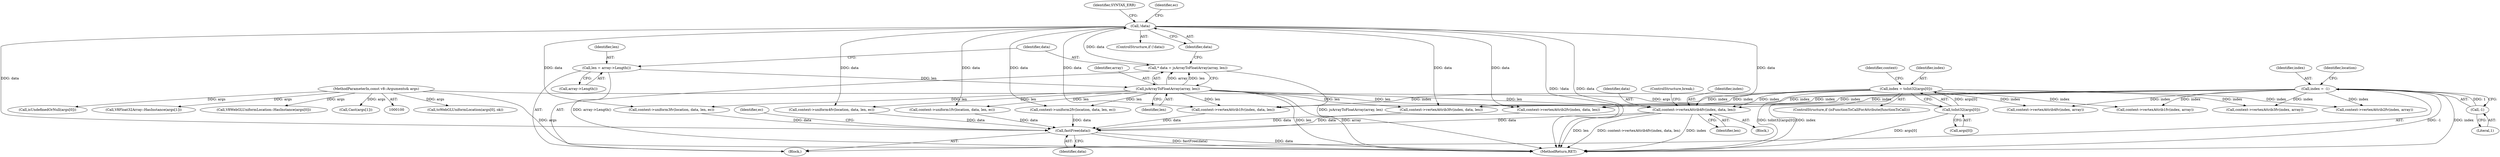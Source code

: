 digraph "0_Chrome_e9372a1bfd3588a80fcf49aa07321f0971dd6091_64@pointer" {
"1000329" [label="(Call,context->vertexAttrib4fv(index, data, len))"];
"1000116" [label="(Call,index = -1)"];
"1000118" [label="(Call,-1)"];
"1000127" [label="(Call,index = toInt32(args[0]))"];
"1000129" [label="(Call,toInt32(args[0]))"];
"1000101" [label="(MethodParameterIn,const v8::Arguments& args)"];
"1000267" [label="(Call,!data)"];
"1000261" [label="(Call,* data = jsArrayToFloatArray(array, len))"];
"1000263" [label="(Call,jsArrayToFloatArray(array, len))"];
"1000257" [label="(Call,len = array->Length())"];
"1000337" [label="(Call,fastFree(data))"];
"1000337" [label="(Call,fastFree(data))"];
"1000281" [label="(Block,)"];
"1000157" [label="(Call,toWebGLUniformLocation(args[0], ok))"];
"1000259" [label="(Call,array->Length())"];
"1000101" [label="(MethodParameterIn,const v8::Arguments& args)"];
"1000117" [label="(Identifier,index)"];
"1000119" [label="(Literal,1)"];
"1000142" [label="(Call,isUndefinedOrNull(args[0]))"];
"1000268" [label="(Identifier,data)"];
"1000283" [label="(Call,context->uniform1fv(location, data, len, ec))"];
"1000323" [label="(Call,context->vertexAttrib3fv(index, data, len))"];
"1000330" [label="(Identifier,index)"];
"1000103" [label="(Block,)"];
"1000168" [label="(Call,V8Float32Array::HasInstance(args[1]))"];
"1000265" [label="(Identifier,len)"];
"1000118" [label="(Call,-1)"];
"1000261" [label="(Call,* data = jsArrayToFloatArray(array, len))"];
"1000267" [label="(Call,!data)"];
"1000332" [label="(Identifier,len)"];
"1000346" [label="(MethodReturn,RET)"];
"1000129" [label="(Call,toInt32(args[0]))"];
"1000266" [label="(ControlStructure,if (!data))"];
"1000258" [label="(Identifier,len)"];
"1000317" [label="(Call,context->vertexAttrib2fv(index, data, len))"];
"1000164" [label="(Identifier,context)"];
"1000219" [label="(Call,context->vertexAttrib2fv(index, array))"];
"1000257" [label="(Call,len = array->Length())"];
"1000311" [label="(Call,context->vertexAttrib1fv(index, data, len))"];
"1000147" [label="(Call,V8WebGLUniformLocation::HasInstance(args[0]))"];
"1000331" [label="(Identifier,data)"];
"1000290" [label="(Call,context->uniform2fv(location, data, len, ec))"];
"1000229" [label="(Call,context->vertexAttrib4fv(index, array))"];
"1000252" [label="(Call,Cast(args[1]))"];
"1000297" [label="(Call,context->uniform3fv(location, data, len, ec))"];
"1000340" [label="(Identifier,ec)"];
"1000122" [label="(Identifier,location)"];
"1000128" [label="(Identifier,index)"];
"1000271" [label="(Identifier,SYNTAX_ERR)"];
"1000333" [label="(ControlStructure,break;)"];
"1000263" [label="(Call,jsArrayToFloatArray(array, len))"];
"1000304" [label="(Call,context->uniform4fv(location, data, len, ec))"];
"1000329" [label="(Call,context->vertexAttrib4fv(index, data, len))"];
"1000116" [label="(Call,index = -1)"];
"1000214" [label="(Call,context->vertexAttrib1fv(index, array))"];
"1000127" [label="(Call,index = toInt32(args[0]))"];
"1000224" [label="(Call,context->vertexAttrib3fv(index, array))"];
"1000264" [label="(Identifier,array)"];
"1000130" [label="(Call,args[0])"];
"1000277" [label="(Identifier,ec)"];
"1000338" [label="(Identifier,data)"];
"1000262" [label="(Identifier,data)"];
"1000124" [label="(ControlStructure,if (isFunctionToCallForAttribute(functionToCall)))"];
"1000329" -> "1000281"  [label="AST: "];
"1000329" -> "1000332"  [label="CFG: "];
"1000330" -> "1000329"  [label="AST: "];
"1000331" -> "1000329"  [label="AST: "];
"1000332" -> "1000329"  [label="AST: "];
"1000333" -> "1000329"  [label="CFG: "];
"1000329" -> "1000346"  [label="DDG: len"];
"1000329" -> "1000346"  [label="DDG: context->vertexAttrib4fv(index, data, len)"];
"1000329" -> "1000346"  [label="DDG: index"];
"1000116" -> "1000329"  [label="DDG: index"];
"1000127" -> "1000329"  [label="DDG: index"];
"1000267" -> "1000329"  [label="DDG: data"];
"1000263" -> "1000329"  [label="DDG: len"];
"1000329" -> "1000337"  [label="DDG: data"];
"1000116" -> "1000103"  [label="AST: "];
"1000116" -> "1000118"  [label="CFG: "];
"1000117" -> "1000116"  [label="AST: "];
"1000118" -> "1000116"  [label="AST: "];
"1000122" -> "1000116"  [label="CFG: "];
"1000116" -> "1000346"  [label="DDG: index"];
"1000116" -> "1000346"  [label="DDG: -1"];
"1000118" -> "1000116"  [label="DDG: 1"];
"1000116" -> "1000214"  [label="DDG: index"];
"1000116" -> "1000219"  [label="DDG: index"];
"1000116" -> "1000224"  [label="DDG: index"];
"1000116" -> "1000229"  [label="DDG: index"];
"1000116" -> "1000311"  [label="DDG: index"];
"1000116" -> "1000317"  [label="DDG: index"];
"1000116" -> "1000323"  [label="DDG: index"];
"1000118" -> "1000119"  [label="CFG: "];
"1000119" -> "1000118"  [label="AST: "];
"1000127" -> "1000124"  [label="AST: "];
"1000127" -> "1000129"  [label="CFG: "];
"1000128" -> "1000127"  [label="AST: "];
"1000129" -> "1000127"  [label="AST: "];
"1000164" -> "1000127"  [label="CFG: "];
"1000127" -> "1000346"  [label="DDG: toInt32(args[0])"];
"1000127" -> "1000346"  [label="DDG: index"];
"1000129" -> "1000127"  [label="DDG: args[0]"];
"1000127" -> "1000214"  [label="DDG: index"];
"1000127" -> "1000219"  [label="DDG: index"];
"1000127" -> "1000224"  [label="DDG: index"];
"1000127" -> "1000229"  [label="DDG: index"];
"1000127" -> "1000311"  [label="DDG: index"];
"1000127" -> "1000317"  [label="DDG: index"];
"1000127" -> "1000323"  [label="DDG: index"];
"1000129" -> "1000130"  [label="CFG: "];
"1000130" -> "1000129"  [label="AST: "];
"1000129" -> "1000346"  [label="DDG: args[0]"];
"1000101" -> "1000129"  [label="DDG: args"];
"1000101" -> "1000100"  [label="AST: "];
"1000101" -> "1000346"  [label="DDG: args"];
"1000101" -> "1000142"  [label="DDG: args"];
"1000101" -> "1000147"  [label="DDG: args"];
"1000101" -> "1000157"  [label="DDG: args"];
"1000101" -> "1000168"  [label="DDG: args"];
"1000101" -> "1000252"  [label="DDG: args"];
"1000267" -> "1000266"  [label="AST: "];
"1000267" -> "1000268"  [label="CFG: "];
"1000268" -> "1000267"  [label="AST: "];
"1000271" -> "1000267"  [label="CFG: "];
"1000277" -> "1000267"  [label="CFG: "];
"1000267" -> "1000346"  [label="DDG: !data"];
"1000267" -> "1000346"  [label="DDG: data"];
"1000261" -> "1000267"  [label="DDG: data"];
"1000267" -> "1000283"  [label="DDG: data"];
"1000267" -> "1000290"  [label="DDG: data"];
"1000267" -> "1000297"  [label="DDG: data"];
"1000267" -> "1000304"  [label="DDG: data"];
"1000267" -> "1000311"  [label="DDG: data"];
"1000267" -> "1000317"  [label="DDG: data"];
"1000267" -> "1000323"  [label="DDG: data"];
"1000267" -> "1000337"  [label="DDG: data"];
"1000261" -> "1000103"  [label="AST: "];
"1000261" -> "1000263"  [label="CFG: "];
"1000262" -> "1000261"  [label="AST: "];
"1000263" -> "1000261"  [label="AST: "];
"1000268" -> "1000261"  [label="CFG: "];
"1000261" -> "1000346"  [label="DDG: jsArrayToFloatArray(array, len)"];
"1000263" -> "1000261"  [label="DDG: array"];
"1000263" -> "1000261"  [label="DDG: len"];
"1000263" -> "1000265"  [label="CFG: "];
"1000264" -> "1000263"  [label="AST: "];
"1000265" -> "1000263"  [label="AST: "];
"1000263" -> "1000346"  [label="DDG: len"];
"1000263" -> "1000346"  [label="DDG: array"];
"1000257" -> "1000263"  [label="DDG: len"];
"1000263" -> "1000283"  [label="DDG: len"];
"1000263" -> "1000290"  [label="DDG: len"];
"1000263" -> "1000297"  [label="DDG: len"];
"1000263" -> "1000304"  [label="DDG: len"];
"1000263" -> "1000311"  [label="DDG: len"];
"1000263" -> "1000317"  [label="DDG: len"];
"1000263" -> "1000323"  [label="DDG: len"];
"1000257" -> "1000103"  [label="AST: "];
"1000257" -> "1000259"  [label="CFG: "];
"1000258" -> "1000257"  [label="AST: "];
"1000259" -> "1000257"  [label="AST: "];
"1000262" -> "1000257"  [label="CFG: "];
"1000257" -> "1000346"  [label="DDG: array->Length()"];
"1000337" -> "1000103"  [label="AST: "];
"1000337" -> "1000338"  [label="CFG: "];
"1000338" -> "1000337"  [label="AST: "];
"1000340" -> "1000337"  [label="CFG: "];
"1000337" -> "1000346"  [label="DDG: data"];
"1000337" -> "1000346"  [label="DDG: fastFree(data)"];
"1000297" -> "1000337"  [label="DDG: data"];
"1000304" -> "1000337"  [label="DDG: data"];
"1000323" -> "1000337"  [label="DDG: data"];
"1000290" -> "1000337"  [label="DDG: data"];
"1000283" -> "1000337"  [label="DDG: data"];
"1000311" -> "1000337"  [label="DDG: data"];
"1000317" -> "1000337"  [label="DDG: data"];
}
